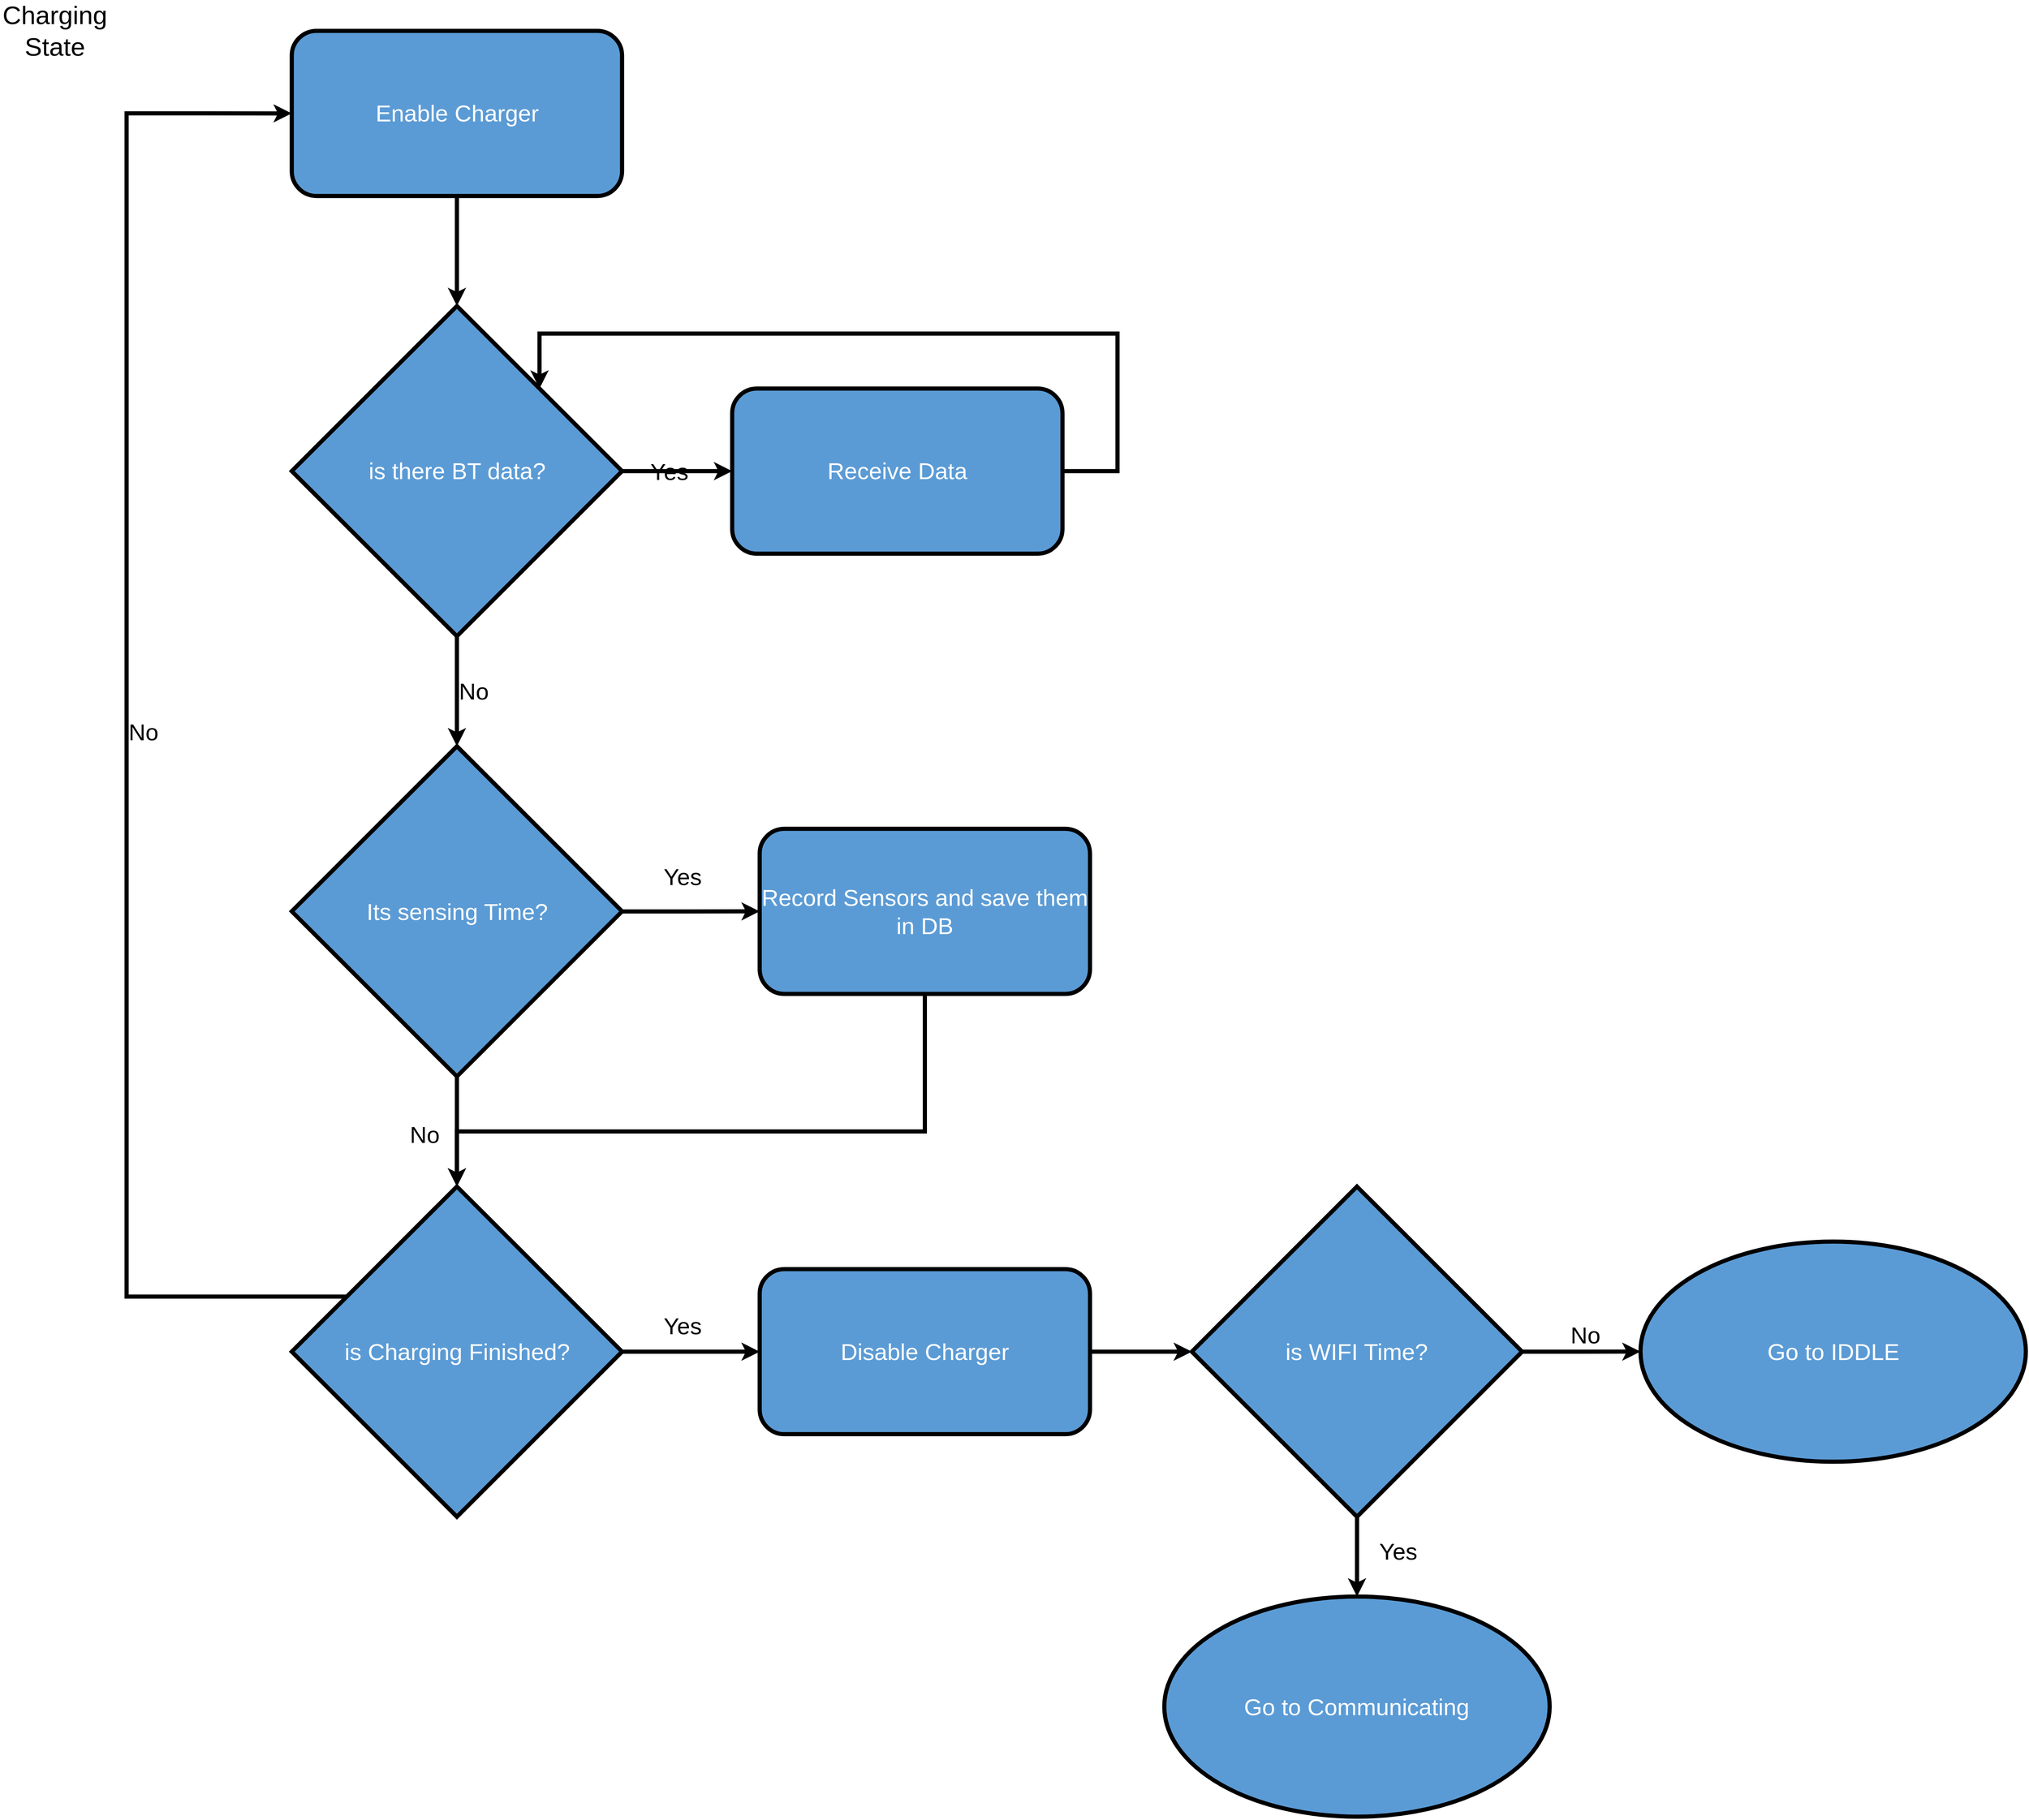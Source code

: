 <mxfile version="15.3.7" type="device"><diagram id="Aq8C7NM-q_EOuL56kIrI" name="Page-1"><mxGraphModel dx="2496" dy="2037" grid="1" gridSize="10" guides="1" tooltips="1" connect="1" arrows="1" fold="1" page="1" pageScale="1" pageWidth="827" pageHeight="1169" math="0" shadow="0"><root><mxCell id="0"/><mxCell id="1" parent="0"/><mxCell id="Kl6rUYlBZ52-5VsQZGhu-22" style="edgeStyle=orthogonalEdgeStyle;rounded=0;orthogonalLoop=1;jettySize=auto;html=1;entryX=0;entryY=0.5;entryDx=0;entryDy=0;" parent="1" edge="1"><mxGeometry relative="1" as="geometry"><Array as="points"><mxPoint x="1220" y="960"/><mxPoint x="940" y="960"/><mxPoint x="940" y="400"/></Array><mxPoint x="990" y="400" as="targetPoint"/></mxGeometry></mxCell><mxCell id="YepfqEUITugMlrM3bgRv-1" value="" style="group;strokeWidth=5;fontSize=28;" vertex="1" connectable="0" parent="1"><mxGeometry x="860" y="140" width="2434.72" height="2180" as="geometry"/></mxCell><mxCell id="Kl6rUYlBZ52-5VsQZGhu-39" value="Charging&lt;br style=&quot;font-size: 31px;&quot;&gt;State" style="text;html=1;strokeColor=none;fillColor=none;align=center;verticalAlign=middle;whiteSpace=wrap;rounded=0;strokeWidth=5;fontSize=31;" parent="YepfqEUITugMlrM3bgRv-1" vertex="1"><mxGeometry width="132.322" height="66.161" as="geometry"/></mxCell><mxCell id="Kl6rUYlBZ52-5VsQZGhu-41" value="Enable Charger" style="rounded=1;whiteSpace=wrap;html=1;fillColor=#5B9BD5;fontColor=#FFFFFF;strokeWidth=5;fontSize=28;" parent="YepfqEUITugMlrM3bgRv-1" vertex="1"><mxGeometry x="350.653" y="33.08" width="396.965" height="198.483" as="geometry"/></mxCell><mxCell id="Kl6rUYlBZ52-5VsQZGhu-42" value="No" style="edgeStyle=orthogonalEdgeStyle;rounded=0;orthogonalLoop=1;jettySize=auto;html=1;entryX=0;entryY=0.5;entryDx=0;entryDy=0;labelBackgroundColor=none;strokeWidth=5;fontSize=28;" parent="YepfqEUITugMlrM3bgRv-1" source="Kl6rUYlBZ52-5VsQZGhu-44" target="Kl6rUYlBZ52-5VsQZGhu-41" edge="1"><mxGeometry y="-20" relative="1" as="geometry"><Array as="points"><mxPoint x="152.17" y="1554.78"/><mxPoint x="152.17" y="132.322"/></Array><mxPoint as="offset"/></mxGeometry></mxCell><mxCell id="Kl6rUYlBZ52-5VsQZGhu-44" value="&lt;font style=&quot;font-size: 28px;&quot;&gt;is Charging Finished?&lt;/font&gt;" style="rhombus;whiteSpace=wrap;html=1;fillColor=#5B9BD5;fontColor=#FFFFFF;strokeWidth=5;fontSize=28;" parent="YepfqEUITugMlrM3bgRv-1" vertex="1"><mxGeometry x="350.653" y="1422.458" width="396.965" height="396.965" as="geometry"/></mxCell><mxCell id="Kl6rUYlBZ52-5VsQZGhu-47" value="&lt;font style=&quot;font-size: 28px;&quot;&gt;is there BT data?&lt;/font&gt;" style="rhombus;whiteSpace=wrap;html=1;fillColor=#5B9BD5;fontColor=#FFFFFF;strokeWidth=5;fontSize=28;" parent="YepfqEUITugMlrM3bgRv-1" vertex="1"><mxGeometry x="350.653" y="363.885" width="396.965" height="396.965" as="geometry"/></mxCell><mxCell id="Kl6rUYlBZ52-5VsQZGhu-40" value="" style="edgeStyle=orthogonalEdgeStyle;rounded=0;orthogonalLoop=1;jettySize=auto;html=1;strokeWidth=5;fontSize=28;" parent="YepfqEUITugMlrM3bgRv-1" source="Kl6rUYlBZ52-5VsQZGhu-41" target="Kl6rUYlBZ52-5VsQZGhu-47" edge="1"><mxGeometry relative="1" as="geometry"/></mxCell><mxCell id="Kl6rUYlBZ52-5VsQZGhu-48" style="edgeStyle=orthogonalEdgeStyle;rounded=0;orthogonalLoop=1;jettySize=auto;html=1;entryX=1;entryY=0;entryDx=0;entryDy=0;strokeWidth=5;fontSize=28;" parent="YepfqEUITugMlrM3bgRv-1" source="Kl6rUYlBZ52-5VsQZGhu-49" target="Kl6rUYlBZ52-5VsQZGhu-47" edge="1"><mxGeometry relative="1" as="geometry"><Array as="points"><mxPoint x="1343.066" y="562.367"/><mxPoint x="1343.066" y="396.965"/><mxPoint x="648.377" y="396.965"/></Array></mxGeometry></mxCell><mxCell id="Kl6rUYlBZ52-5VsQZGhu-49" value="Receive Data" style="rounded=1;whiteSpace=wrap;html=1;fillColor=#5B9BD5;fontColor=#FFFFFF;strokeWidth=5;fontSize=28;" parent="YepfqEUITugMlrM3bgRv-1" vertex="1"><mxGeometry x="879.94" y="463.126" width="396.965" height="198.483" as="geometry"/></mxCell><mxCell id="Kl6rUYlBZ52-5VsQZGhu-46" value="Yes" style="edgeStyle=orthogonalEdgeStyle;rounded=0;orthogonalLoop=1;jettySize=auto;html=1;labelBackgroundColor=none;strokeWidth=5;fontSize=28;" parent="YepfqEUITugMlrM3bgRv-1" source="Kl6rUYlBZ52-5VsQZGhu-47" target="Kl6rUYlBZ52-5VsQZGhu-49" edge="1"><mxGeometry y="10" relative="1" as="geometry"><mxPoint as="offset"/></mxGeometry></mxCell><mxCell id="Kl6rUYlBZ52-5VsQZGhu-52" value="&lt;font style=&quot;font-size: 28px;&quot;&gt;is WIFI Time?&lt;/font&gt;" style="rhombus;whiteSpace=wrap;html=1;fillColor=#5B9BD5;fontColor=#FFFFFF;strokeWidth=5;fontSize=28;" parent="YepfqEUITugMlrM3bgRv-1" vertex="1"><mxGeometry x="1432.383" y="1422.458" width="396.965" height="396.965" as="geometry"/></mxCell><mxCell id="Kl6rUYlBZ52-5VsQZGhu-53" value="Go to IDDLE" style="ellipse;whiteSpace=wrap;html=1;fillColor=#5B9BD5;fontColor=#FFFFFF;strokeWidth=5;fontSize=28;" parent="YepfqEUITugMlrM3bgRv-1" vertex="1"><mxGeometry x="1971.594" y="1488.619" width="463.126" height="264.643" as="geometry"/></mxCell><mxCell id="Kl6rUYlBZ52-5VsQZGhu-50" value="No" style="edgeStyle=orthogonalEdgeStyle;rounded=0;orthogonalLoop=1;jettySize=auto;html=1;labelBackgroundColor=none;strokeWidth=5;fontSize=28;" parent="YepfqEUITugMlrM3bgRv-1" source="Kl6rUYlBZ52-5VsQZGhu-52" target="Kl6rUYlBZ52-5VsQZGhu-53" edge="1"><mxGeometry x="0.07" y="20" relative="1" as="geometry"><mxPoint as="offset"/></mxGeometry></mxCell><mxCell id="Kl6rUYlBZ52-5VsQZGhu-54" value="Go to Communicating" style="ellipse;whiteSpace=wrap;html=1;fillColor=#5B9BD5;fontColor=#FFFFFF;strokeWidth=5;fontSize=28;" parent="YepfqEUITugMlrM3bgRv-1" vertex="1"><mxGeometry x="1399.302" y="1915.357" width="463.126" height="264.643" as="geometry"/></mxCell><mxCell id="Kl6rUYlBZ52-5VsQZGhu-51" value="Yes" style="edgeStyle=orthogonalEdgeStyle;rounded=0;orthogonalLoop=1;jettySize=auto;html=1;labelBackgroundColor=none;strokeWidth=5;fontSize=28;" parent="YepfqEUITugMlrM3bgRv-1" source="Kl6rUYlBZ52-5VsQZGhu-52" target="Kl6rUYlBZ52-5VsQZGhu-54" edge="1"><mxGeometry x="-0.155" y="49" relative="1" as="geometry"><mxPoint y="1" as="offset"/></mxGeometry></mxCell><mxCell id="Kl6rUYlBZ52-5VsQZGhu-55" value="" style="edgeStyle=orthogonalEdgeStyle;rounded=0;orthogonalLoop=1;jettySize=auto;html=1;strokeWidth=5;fontSize=28;" parent="YepfqEUITugMlrM3bgRv-1" source="Kl6rUYlBZ52-5VsQZGhu-56" target="Kl6rUYlBZ52-5VsQZGhu-52" edge="1"><mxGeometry relative="1" as="geometry"/></mxCell><mxCell id="Kl6rUYlBZ52-5VsQZGhu-56" value="Disable Charger" style="rounded=1;whiteSpace=wrap;html=1;fillColor=#5B9BD5;fontColor=#FFFFFF;strokeWidth=5;fontSize=28;" parent="YepfqEUITugMlrM3bgRv-1" vertex="1"><mxGeometry x="913.02" y="1521.7" width="396.965" height="198.483" as="geometry"/></mxCell><mxCell id="Kl6rUYlBZ52-5VsQZGhu-43" value="Yes" style="edgeStyle=orthogonalEdgeStyle;rounded=0;orthogonalLoop=1;jettySize=auto;html=1;labelBackgroundColor=none;strokeWidth=5;fontSize=28;" parent="YepfqEUITugMlrM3bgRv-1" source="Kl6rUYlBZ52-5VsQZGhu-44" target="Kl6rUYlBZ52-5VsQZGhu-56" edge="1"><mxGeometry x="-0.124" y="31" relative="1" as="geometry"><mxPoint as="offset"/></mxGeometry></mxCell><mxCell id="yUiJSA4w7koZPuVX6-y0-5" value="No" style="edgeStyle=orthogonalEdgeStyle;rounded=0;orthogonalLoop=1;jettySize=auto;html=1;fontSize=28;strokeWidth=5;" parent="YepfqEUITugMlrM3bgRv-1" source="yUiJSA4w7koZPuVX6-y0-2" target="Kl6rUYlBZ52-5VsQZGhu-44" edge="1"><mxGeometry x="0.056" y="-39" relative="1" as="geometry"><mxPoint as="offset"/></mxGeometry></mxCell><mxCell id="yUiJSA4w7koZPuVX6-y0-2" value="Its sensing Time?" style="rhombus;whiteSpace=wrap;html=1;fillColor=#5B9BD5;fontColor=#FFFFFF;strokeWidth=5;fontSize=28;" parent="YepfqEUITugMlrM3bgRv-1" vertex="1"><mxGeometry x="350.653" y="893.171" width="396.965" height="396.965" as="geometry"/></mxCell><mxCell id="yUiJSA4w7koZPuVX6-y0-4" value="No" style="edgeStyle=orthogonalEdgeStyle;rounded=0;orthogonalLoop=1;jettySize=auto;html=1;fontSize=28;strokeWidth=5;" parent="YepfqEUITugMlrM3bgRv-1" source="Kl6rUYlBZ52-5VsQZGhu-47" target="yUiJSA4w7koZPuVX6-y0-2" edge="1"><mxGeometry y="20" relative="1" as="geometry"><mxPoint as="offset"/></mxGeometry></mxCell><mxCell id="yUiJSA4w7koZPuVX6-y0-6" style="edgeStyle=orthogonalEdgeStyle;rounded=0;orthogonalLoop=1;jettySize=auto;html=1;entryX=0.5;entryY=0;entryDx=0;entryDy=0;fontSize=28;strokeWidth=5;" parent="YepfqEUITugMlrM3bgRv-1" source="yUiJSA4w7koZPuVX6-y0-3" target="Kl6rUYlBZ52-5VsQZGhu-44" edge="1"><mxGeometry relative="1" as="geometry"><Array as="points"><mxPoint x="1111.503" y="1356.297"/><mxPoint x="549.135" y="1356.297"/></Array></mxGeometry></mxCell><mxCell id="yUiJSA4w7koZPuVX6-y0-3" value="Record Sensors and save them in DB" style="rounded=1;whiteSpace=wrap;html=1;fillColor=#5B9BD5;fontColor=#FFFFFF;strokeWidth=5;fontSize=28;" parent="YepfqEUITugMlrM3bgRv-1" vertex="1"><mxGeometry x="913.02" y="992.413" width="396.965" height="198.483" as="geometry"/></mxCell><mxCell id="yUiJSA4w7koZPuVX6-y0-1" value="Yes" style="edgeStyle=orthogonalEdgeStyle;rounded=0;orthogonalLoop=1;jettySize=auto;html=1;labelBackgroundColor=none;strokeWidth=5;fontSize=28;" parent="YepfqEUITugMlrM3bgRv-1" source="yUiJSA4w7koZPuVX6-y0-2" target="yUiJSA4w7koZPuVX6-y0-3" edge="1"><mxGeometry x="-0.124" y="42" relative="1" as="geometry"><mxPoint as="offset"/></mxGeometry></mxCell></root></mxGraphModel></diagram></mxfile>